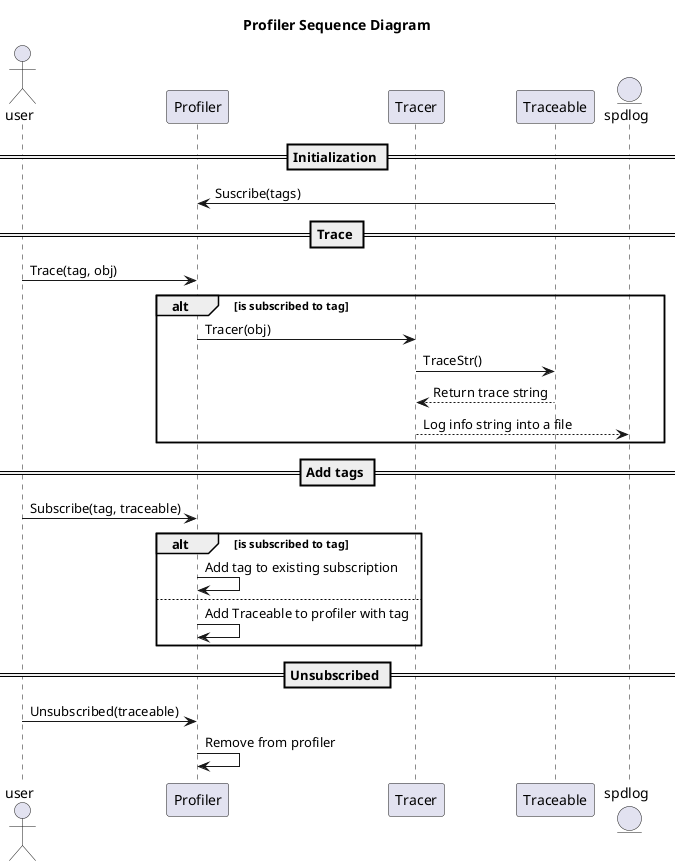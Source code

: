 @startuml Profile  

title Profiler Sequence Diagram
actor user
participant Profiler
participant Tracer
participant Traceable
entity spdlog

== Initialization == 
Traceable -> Profiler : Suscribe(tags)

== Trace ==
user ->  Profiler : Trace(tag, obj)
alt is subscribed to tag
    Profiler -> Tracer : Tracer(obj)
    Tracer -> Traceable : TraceStr()
    Traceable --> Tracer : Return trace string
    Tracer --> spdlog : Log info string into a file
end

== Add tags ==
user ->  Profiler : Subscribe(tag, traceable)
alt is subscribed to tag
    Profiler -> Profiler : Add tag to existing subscription
else
    Profiler -> Profiler : Add Traceable to profiler with tag
end

== Unsubscribed ==
user ->  Profiler : Unsubscribed(traceable)
Profiler -> Profiler : Remove from profiler

@enduml
